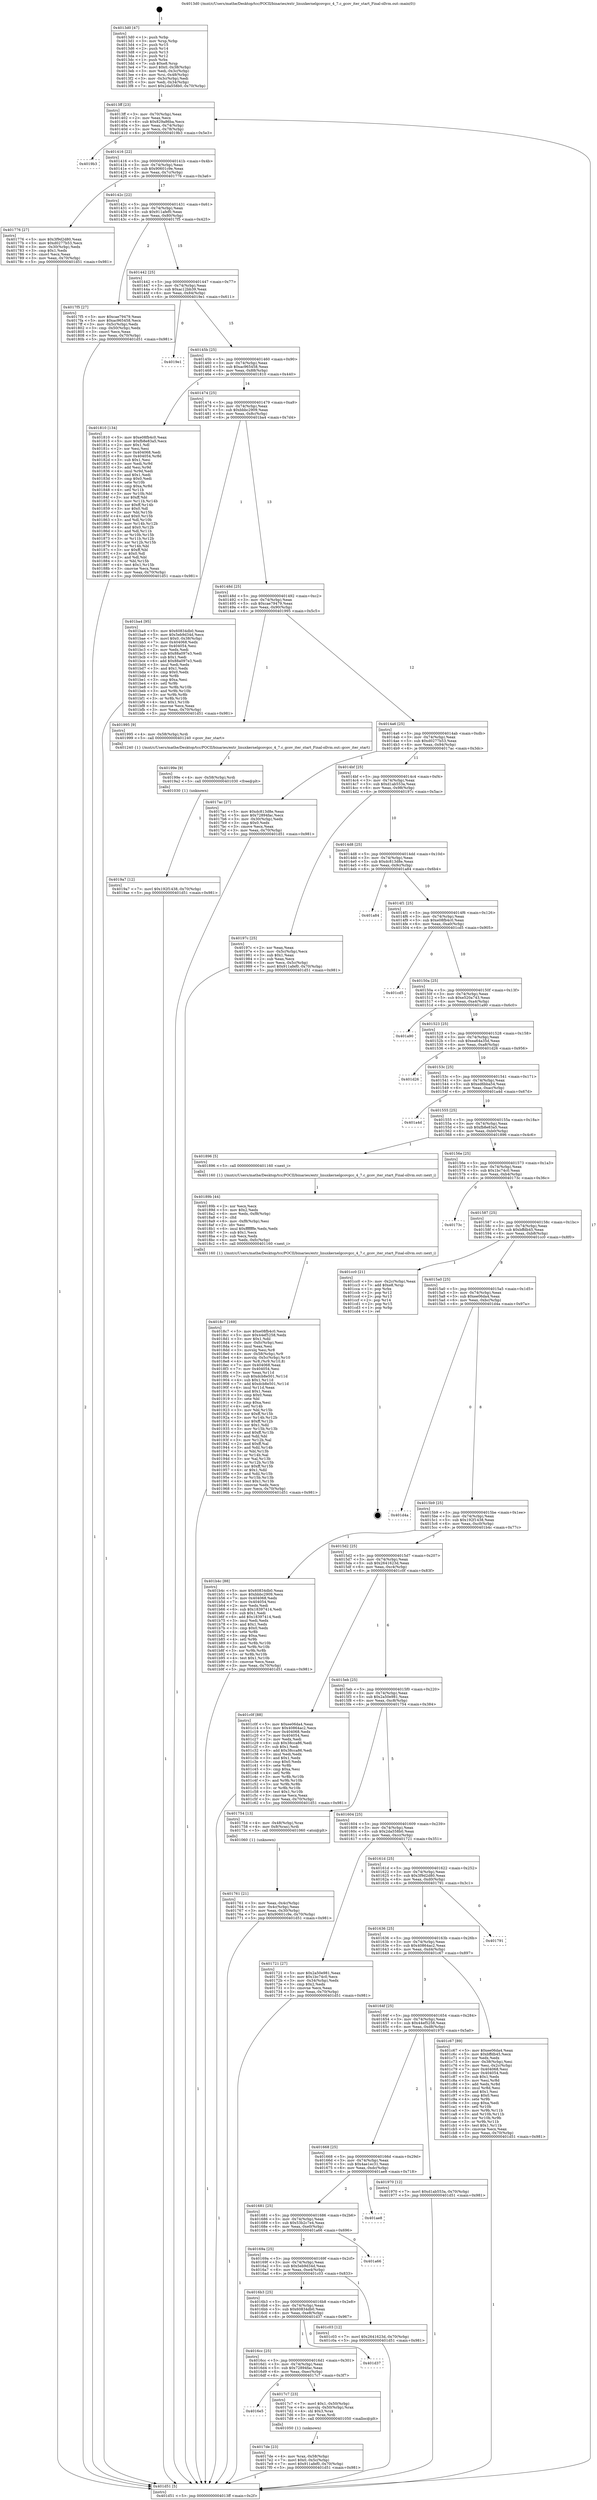 digraph "0x4013d0" {
  label = "0x4013d0 (/mnt/c/Users/mathe/Desktop/tcc/POCII/binaries/extr_linuxkernelgcovgcc_4_7.c_gcov_iter_start_Final-ollvm.out::main(0))"
  labelloc = "t"
  node[shape=record]

  Entry [label="",width=0.3,height=0.3,shape=circle,fillcolor=black,style=filled]
  "0x4013ff" [label="{
     0x4013ff [23]\l
     | [instrs]\l
     &nbsp;&nbsp;0x4013ff \<+3\>: mov -0x70(%rbp),%eax\l
     &nbsp;&nbsp;0x401402 \<+2\>: mov %eax,%ecx\l
     &nbsp;&nbsp;0x401404 \<+6\>: sub $0x829a86ba,%ecx\l
     &nbsp;&nbsp;0x40140a \<+3\>: mov %eax,-0x74(%rbp)\l
     &nbsp;&nbsp;0x40140d \<+3\>: mov %ecx,-0x78(%rbp)\l
     &nbsp;&nbsp;0x401410 \<+6\>: je 00000000004019b3 \<main+0x5e3\>\l
  }"]
  "0x4019b3" [label="{
     0x4019b3\l
  }", style=dashed]
  "0x401416" [label="{
     0x401416 [22]\l
     | [instrs]\l
     &nbsp;&nbsp;0x401416 \<+5\>: jmp 000000000040141b \<main+0x4b\>\l
     &nbsp;&nbsp;0x40141b \<+3\>: mov -0x74(%rbp),%eax\l
     &nbsp;&nbsp;0x40141e \<+5\>: sub $0x90601c9e,%eax\l
     &nbsp;&nbsp;0x401423 \<+3\>: mov %eax,-0x7c(%rbp)\l
     &nbsp;&nbsp;0x401426 \<+6\>: je 0000000000401776 \<main+0x3a6\>\l
  }"]
  Exit [label="",width=0.3,height=0.3,shape=circle,fillcolor=black,style=filled,peripheries=2]
  "0x401776" [label="{
     0x401776 [27]\l
     | [instrs]\l
     &nbsp;&nbsp;0x401776 \<+5\>: mov $0x3f9d2d80,%eax\l
     &nbsp;&nbsp;0x40177b \<+5\>: mov $0xd0277b53,%ecx\l
     &nbsp;&nbsp;0x401780 \<+3\>: mov -0x30(%rbp),%edx\l
     &nbsp;&nbsp;0x401783 \<+3\>: cmp $0x1,%edx\l
     &nbsp;&nbsp;0x401786 \<+3\>: cmovl %ecx,%eax\l
     &nbsp;&nbsp;0x401789 \<+3\>: mov %eax,-0x70(%rbp)\l
     &nbsp;&nbsp;0x40178c \<+5\>: jmp 0000000000401d51 \<main+0x981\>\l
  }"]
  "0x40142c" [label="{
     0x40142c [22]\l
     | [instrs]\l
     &nbsp;&nbsp;0x40142c \<+5\>: jmp 0000000000401431 \<main+0x61\>\l
     &nbsp;&nbsp;0x401431 \<+3\>: mov -0x74(%rbp),%eax\l
     &nbsp;&nbsp;0x401434 \<+5\>: sub $0x911afef0,%eax\l
     &nbsp;&nbsp;0x401439 \<+3\>: mov %eax,-0x80(%rbp)\l
     &nbsp;&nbsp;0x40143c \<+6\>: je 00000000004017f5 \<main+0x425\>\l
  }"]
  "0x4019a7" [label="{
     0x4019a7 [12]\l
     | [instrs]\l
     &nbsp;&nbsp;0x4019a7 \<+7\>: movl $0x192f1438,-0x70(%rbp)\l
     &nbsp;&nbsp;0x4019ae \<+5\>: jmp 0000000000401d51 \<main+0x981\>\l
  }"]
  "0x4017f5" [label="{
     0x4017f5 [27]\l
     | [instrs]\l
     &nbsp;&nbsp;0x4017f5 \<+5\>: mov $0xcae79479,%eax\l
     &nbsp;&nbsp;0x4017fa \<+5\>: mov $0xac965458,%ecx\l
     &nbsp;&nbsp;0x4017ff \<+3\>: mov -0x5c(%rbp),%edx\l
     &nbsp;&nbsp;0x401802 \<+3\>: cmp -0x50(%rbp),%edx\l
     &nbsp;&nbsp;0x401805 \<+3\>: cmovl %ecx,%eax\l
     &nbsp;&nbsp;0x401808 \<+3\>: mov %eax,-0x70(%rbp)\l
     &nbsp;&nbsp;0x40180b \<+5\>: jmp 0000000000401d51 \<main+0x981\>\l
  }"]
  "0x401442" [label="{
     0x401442 [25]\l
     | [instrs]\l
     &nbsp;&nbsp;0x401442 \<+5\>: jmp 0000000000401447 \<main+0x77\>\l
     &nbsp;&nbsp;0x401447 \<+3\>: mov -0x74(%rbp),%eax\l
     &nbsp;&nbsp;0x40144a \<+5\>: sub $0xac12bb39,%eax\l
     &nbsp;&nbsp;0x40144f \<+6\>: mov %eax,-0x84(%rbp)\l
     &nbsp;&nbsp;0x401455 \<+6\>: je 00000000004019e1 \<main+0x611\>\l
  }"]
  "0x40199e" [label="{
     0x40199e [9]\l
     | [instrs]\l
     &nbsp;&nbsp;0x40199e \<+4\>: mov -0x58(%rbp),%rdi\l
     &nbsp;&nbsp;0x4019a2 \<+5\>: call 0000000000401030 \<free@plt\>\l
     | [calls]\l
     &nbsp;&nbsp;0x401030 \{1\} (unknown)\l
  }"]
  "0x4019e1" [label="{
     0x4019e1\l
  }", style=dashed]
  "0x40145b" [label="{
     0x40145b [25]\l
     | [instrs]\l
     &nbsp;&nbsp;0x40145b \<+5\>: jmp 0000000000401460 \<main+0x90\>\l
     &nbsp;&nbsp;0x401460 \<+3\>: mov -0x74(%rbp),%eax\l
     &nbsp;&nbsp;0x401463 \<+5\>: sub $0xac965458,%eax\l
     &nbsp;&nbsp;0x401468 \<+6\>: mov %eax,-0x88(%rbp)\l
     &nbsp;&nbsp;0x40146e \<+6\>: je 0000000000401810 \<main+0x440\>\l
  }"]
  "0x4018c7" [label="{
     0x4018c7 [169]\l
     | [instrs]\l
     &nbsp;&nbsp;0x4018c7 \<+5\>: mov $0xe08fb4c0,%ecx\l
     &nbsp;&nbsp;0x4018cc \<+5\>: mov $0x44ef5258,%edx\l
     &nbsp;&nbsp;0x4018d1 \<+3\>: mov $0x1,%dil\l
     &nbsp;&nbsp;0x4018d4 \<+6\>: mov -0xfc(%rbp),%esi\l
     &nbsp;&nbsp;0x4018da \<+3\>: imul %eax,%esi\l
     &nbsp;&nbsp;0x4018dd \<+3\>: movslq %esi,%r8\l
     &nbsp;&nbsp;0x4018e0 \<+4\>: mov -0x58(%rbp),%r9\l
     &nbsp;&nbsp;0x4018e4 \<+4\>: movslq -0x5c(%rbp),%r10\l
     &nbsp;&nbsp;0x4018e8 \<+4\>: mov %r8,(%r9,%r10,8)\l
     &nbsp;&nbsp;0x4018ec \<+7\>: mov 0x404068,%eax\l
     &nbsp;&nbsp;0x4018f3 \<+7\>: mov 0x404054,%esi\l
     &nbsp;&nbsp;0x4018fa \<+3\>: mov %eax,%r11d\l
     &nbsp;&nbsp;0x4018fd \<+7\>: sub $0xdcb8e501,%r11d\l
     &nbsp;&nbsp;0x401904 \<+4\>: sub $0x1,%r11d\l
     &nbsp;&nbsp;0x401908 \<+7\>: add $0xdcb8e501,%r11d\l
     &nbsp;&nbsp;0x40190f \<+4\>: imul %r11d,%eax\l
     &nbsp;&nbsp;0x401913 \<+3\>: and $0x1,%eax\l
     &nbsp;&nbsp;0x401916 \<+3\>: cmp $0x0,%eax\l
     &nbsp;&nbsp;0x401919 \<+3\>: sete %bl\l
     &nbsp;&nbsp;0x40191c \<+3\>: cmp $0xa,%esi\l
     &nbsp;&nbsp;0x40191f \<+4\>: setl %r14b\l
     &nbsp;&nbsp;0x401923 \<+3\>: mov %bl,%r15b\l
     &nbsp;&nbsp;0x401926 \<+4\>: xor $0xff,%r15b\l
     &nbsp;&nbsp;0x40192a \<+3\>: mov %r14b,%r12b\l
     &nbsp;&nbsp;0x40192d \<+4\>: xor $0xff,%r12b\l
     &nbsp;&nbsp;0x401931 \<+4\>: xor $0x1,%dil\l
     &nbsp;&nbsp;0x401935 \<+3\>: mov %r15b,%r13b\l
     &nbsp;&nbsp;0x401938 \<+4\>: and $0xff,%r13b\l
     &nbsp;&nbsp;0x40193c \<+3\>: and %dil,%bl\l
     &nbsp;&nbsp;0x40193f \<+3\>: mov %r12b,%al\l
     &nbsp;&nbsp;0x401942 \<+2\>: and $0xff,%al\l
     &nbsp;&nbsp;0x401944 \<+3\>: and %dil,%r14b\l
     &nbsp;&nbsp;0x401947 \<+3\>: or %bl,%r13b\l
     &nbsp;&nbsp;0x40194a \<+3\>: or %r14b,%al\l
     &nbsp;&nbsp;0x40194d \<+3\>: xor %al,%r13b\l
     &nbsp;&nbsp;0x401950 \<+3\>: or %r12b,%r15b\l
     &nbsp;&nbsp;0x401953 \<+4\>: xor $0xff,%r15b\l
     &nbsp;&nbsp;0x401957 \<+4\>: or $0x1,%dil\l
     &nbsp;&nbsp;0x40195b \<+3\>: and %dil,%r15b\l
     &nbsp;&nbsp;0x40195e \<+3\>: or %r15b,%r13b\l
     &nbsp;&nbsp;0x401961 \<+4\>: test $0x1,%r13b\l
     &nbsp;&nbsp;0x401965 \<+3\>: cmovne %edx,%ecx\l
     &nbsp;&nbsp;0x401968 \<+3\>: mov %ecx,-0x70(%rbp)\l
     &nbsp;&nbsp;0x40196b \<+5\>: jmp 0000000000401d51 \<main+0x981\>\l
  }"]
  "0x401810" [label="{
     0x401810 [134]\l
     | [instrs]\l
     &nbsp;&nbsp;0x401810 \<+5\>: mov $0xe08fb4c0,%eax\l
     &nbsp;&nbsp;0x401815 \<+5\>: mov $0xfb8e83a5,%ecx\l
     &nbsp;&nbsp;0x40181a \<+2\>: mov $0x1,%dl\l
     &nbsp;&nbsp;0x40181c \<+2\>: xor %esi,%esi\l
     &nbsp;&nbsp;0x40181e \<+7\>: mov 0x404068,%edi\l
     &nbsp;&nbsp;0x401825 \<+8\>: mov 0x404054,%r8d\l
     &nbsp;&nbsp;0x40182d \<+3\>: sub $0x1,%esi\l
     &nbsp;&nbsp;0x401830 \<+3\>: mov %edi,%r9d\l
     &nbsp;&nbsp;0x401833 \<+3\>: add %esi,%r9d\l
     &nbsp;&nbsp;0x401836 \<+4\>: imul %r9d,%edi\l
     &nbsp;&nbsp;0x40183a \<+3\>: and $0x1,%edi\l
     &nbsp;&nbsp;0x40183d \<+3\>: cmp $0x0,%edi\l
     &nbsp;&nbsp;0x401840 \<+4\>: sete %r10b\l
     &nbsp;&nbsp;0x401844 \<+4\>: cmp $0xa,%r8d\l
     &nbsp;&nbsp;0x401848 \<+4\>: setl %r11b\l
     &nbsp;&nbsp;0x40184c \<+3\>: mov %r10b,%bl\l
     &nbsp;&nbsp;0x40184f \<+3\>: xor $0xff,%bl\l
     &nbsp;&nbsp;0x401852 \<+3\>: mov %r11b,%r14b\l
     &nbsp;&nbsp;0x401855 \<+4\>: xor $0xff,%r14b\l
     &nbsp;&nbsp;0x401859 \<+3\>: xor $0x0,%dl\l
     &nbsp;&nbsp;0x40185c \<+3\>: mov %bl,%r15b\l
     &nbsp;&nbsp;0x40185f \<+4\>: and $0x0,%r15b\l
     &nbsp;&nbsp;0x401863 \<+3\>: and %dl,%r10b\l
     &nbsp;&nbsp;0x401866 \<+3\>: mov %r14b,%r12b\l
     &nbsp;&nbsp;0x401869 \<+4\>: and $0x0,%r12b\l
     &nbsp;&nbsp;0x40186d \<+3\>: and %dl,%r11b\l
     &nbsp;&nbsp;0x401870 \<+3\>: or %r10b,%r15b\l
     &nbsp;&nbsp;0x401873 \<+3\>: or %r11b,%r12b\l
     &nbsp;&nbsp;0x401876 \<+3\>: xor %r12b,%r15b\l
     &nbsp;&nbsp;0x401879 \<+3\>: or %r14b,%bl\l
     &nbsp;&nbsp;0x40187c \<+3\>: xor $0xff,%bl\l
     &nbsp;&nbsp;0x40187f \<+3\>: or $0x0,%dl\l
     &nbsp;&nbsp;0x401882 \<+2\>: and %dl,%bl\l
     &nbsp;&nbsp;0x401884 \<+3\>: or %bl,%r15b\l
     &nbsp;&nbsp;0x401887 \<+4\>: test $0x1,%r15b\l
     &nbsp;&nbsp;0x40188b \<+3\>: cmovne %ecx,%eax\l
     &nbsp;&nbsp;0x40188e \<+3\>: mov %eax,-0x70(%rbp)\l
     &nbsp;&nbsp;0x401891 \<+5\>: jmp 0000000000401d51 \<main+0x981\>\l
  }"]
  "0x401474" [label="{
     0x401474 [25]\l
     | [instrs]\l
     &nbsp;&nbsp;0x401474 \<+5\>: jmp 0000000000401479 \<main+0xa9\>\l
     &nbsp;&nbsp;0x401479 \<+3\>: mov -0x74(%rbp),%eax\l
     &nbsp;&nbsp;0x40147c \<+5\>: sub $0xbbbc2909,%eax\l
     &nbsp;&nbsp;0x401481 \<+6\>: mov %eax,-0x8c(%rbp)\l
     &nbsp;&nbsp;0x401487 \<+6\>: je 0000000000401ba4 \<main+0x7d4\>\l
  }"]
  "0x40189b" [label="{
     0x40189b [44]\l
     | [instrs]\l
     &nbsp;&nbsp;0x40189b \<+2\>: xor %ecx,%ecx\l
     &nbsp;&nbsp;0x40189d \<+5\>: mov $0x2,%edx\l
     &nbsp;&nbsp;0x4018a2 \<+6\>: mov %edx,-0xf8(%rbp)\l
     &nbsp;&nbsp;0x4018a8 \<+1\>: cltd\l
     &nbsp;&nbsp;0x4018a9 \<+6\>: mov -0xf8(%rbp),%esi\l
     &nbsp;&nbsp;0x4018af \<+2\>: idiv %esi\l
     &nbsp;&nbsp;0x4018b1 \<+6\>: imul $0xfffffffe,%edx,%edx\l
     &nbsp;&nbsp;0x4018b7 \<+3\>: sub $0x1,%ecx\l
     &nbsp;&nbsp;0x4018ba \<+2\>: sub %ecx,%edx\l
     &nbsp;&nbsp;0x4018bc \<+6\>: mov %edx,-0xfc(%rbp)\l
     &nbsp;&nbsp;0x4018c2 \<+5\>: call 0000000000401160 \<next_i\>\l
     | [calls]\l
     &nbsp;&nbsp;0x401160 \{1\} (/mnt/c/Users/mathe/Desktop/tcc/POCII/binaries/extr_linuxkernelgcovgcc_4_7.c_gcov_iter_start_Final-ollvm.out::next_i)\l
  }"]
  "0x401ba4" [label="{
     0x401ba4 [95]\l
     | [instrs]\l
     &nbsp;&nbsp;0x401ba4 \<+5\>: mov $0x60834db0,%eax\l
     &nbsp;&nbsp;0x401ba9 \<+5\>: mov $0x5eb9d34d,%ecx\l
     &nbsp;&nbsp;0x401bae \<+7\>: movl $0x0,-0x38(%rbp)\l
     &nbsp;&nbsp;0x401bb5 \<+7\>: mov 0x404068,%edx\l
     &nbsp;&nbsp;0x401bbc \<+7\>: mov 0x404054,%esi\l
     &nbsp;&nbsp;0x401bc3 \<+2\>: mov %edx,%edi\l
     &nbsp;&nbsp;0x401bc5 \<+6\>: sub $0x88a097e3,%edi\l
     &nbsp;&nbsp;0x401bcb \<+3\>: sub $0x1,%edi\l
     &nbsp;&nbsp;0x401bce \<+6\>: add $0x88a097e3,%edi\l
     &nbsp;&nbsp;0x401bd4 \<+3\>: imul %edi,%edx\l
     &nbsp;&nbsp;0x401bd7 \<+3\>: and $0x1,%edx\l
     &nbsp;&nbsp;0x401bda \<+3\>: cmp $0x0,%edx\l
     &nbsp;&nbsp;0x401bdd \<+4\>: sete %r8b\l
     &nbsp;&nbsp;0x401be1 \<+3\>: cmp $0xa,%esi\l
     &nbsp;&nbsp;0x401be4 \<+4\>: setl %r9b\l
     &nbsp;&nbsp;0x401be8 \<+3\>: mov %r8b,%r10b\l
     &nbsp;&nbsp;0x401beb \<+3\>: and %r9b,%r10b\l
     &nbsp;&nbsp;0x401bee \<+3\>: xor %r9b,%r8b\l
     &nbsp;&nbsp;0x401bf1 \<+3\>: or %r8b,%r10b\l
     &nbsp;&nbsp;0x401bf4 \<+4\>: test $0x1,%r10b\l
     &nbsp;&nbsp;0x401bf8 \<+3\>: cmovne %ecx,%eax\l
     &nbsp;&nbsp;0x401bfb \<+3\>: mov %eax,-0x70(%rbp)\l
     &nbsp;&nbsp;0x401bfe \<+5\>: jmp 0000000000401d51 \<main+0x981\>\l
  }"]
  "0x40148d" [label="{
     0x40148d [25]\l
     | [instrs]\l
     &nbsp;&nbsp;0x40148d \<+5\>: jmp 0000000000401492 \<main+0xc2\>\l
     &nbsp;&nbsp;0x401492 \<+3\>: mov -0x74(%rbp),%eax\l
     &nbsp;&nbsp;0x401495 \<+5\>: sub $0xcae79479,%eax\l
     &nbsp;&nbsp;0x40149a \<+6\>: mov %eax,-0x90(%rbp)\l
     &nbsp;&nbsp;0x4014a0 \<+6\>: je 0000000000401995 \<main+0x5c5\>\l
  }"]
  "0x4017de" [label="{
     0x4017de [23]\l
     | [instrs]\l
     &nbsp;&nbsp;0x4017de \<+4\>: mov %rax,-0x58(%rbp)\l
     &nbsp;&nbsp;0x4017e2 \<+7\>: movl $0x0,-0x5c(%rbp)\l
     &nbsp;&nbsp;0x4017e9 \<+7\>: movl $0x911afef0,-0x70(%rbp)\l
     &nbsp;&nbsp;0x4017f0 \<+5\>: jmp 0000000000401d51 \<main+0x981\>\l
  }"]
  "0x401995" [label="{
     0x401995 [9]\l
     | [instrs]\l
     &nbsp;&nbsp;0x401995 \<+4\>: mov -0x58(%rbp),%rdi\l
     &nbsp;&nbsp;0x401999 \<+5\>: call 0000000000401240 \<gcov_iter_start\>\l
     | [calls]\l
     &nbsp;&nbsp;0x401240 \{1\} (/mnt/c/Users/mathe/Desktop/tcc/POCII/binaries/extr_linuxkernelgcovgcc_4_7.c_gcov_iter_start_Final-ollvm.out::gcov_iter_start)\l
  }"]
  "0x4014a6" [label="{
     0x4014a6 [25]\l
     | [instrs]\l
     &nbsp;&nbsp;0x4014a6 \<+5\>: jmp 00000000004014ab \<main+0xdb\>\l
     &nbsp;&nbsp;0x4014ab \<+3\>: mov -0x74(%rbp),%eax\l
     &nbsp;&nbsp;0x4014ae \<+5\>: sub $0xd0277b53,%eax\l
     &nbsp;&nbsp;0x4014b3 \<+6\>: mov %eax,-0x94(%rbp)\l
     &nbsp;&nbsp;0x4014b9 \<+6\>: je 00000000004017ac \<main+0x3dc\>\l
  }"]
  "0x4016e5" [label="{
     0x4016e5\l
  }", style=dashed]
  "0x4017ac" [label="{
     0x4017ac [27]\l
     | [instrs]\l
     &nbsp;&nbsp;0x4017ac \<+5\>: mov $0xdc813d8e,%eax\l
     &nbsp;&nbsp;0x4017b1 \<+5\>: mov $0x72894fac,%ecx\l
     &nbsp;&nbsp;0x4017b6 \<+3\>: mov -0x30(%rbp),%edx\l
     &nbsp;&nbsp;0x4017b9 \<+3\>: cmp $0x0,%edx\l
     &nbsp;&nbsp;0x4017bc \<+3\>: cmove %ecx,%eax\l
     &nbsp;&nbsp;0x4017bf \<+3\>: mov %eax,-0x70(%rbp)\l
     &nbsp;&nbsp;0x4017c2 \<+5\>: jmp 0000000000401d51 \<main+0x981\>\l
  }"]
  "0x4014bf" [label="{
     0x4014bf [25]\l
     | [instrs]\l
     &nbsp;&nbsp;0x4014bf \<+5\>: jmp 00000000004014c4 \<main+0xf4\>\l
     &nbsp;&nbsp;0x4014c4 \<+3\>: mov -0x74(%rbp),%eax\l
     &nbsp;&nbsp;0x4014c7 \<+5\>: sub $0xd1ab553a,%eax\l
     &nbsp;&nbsp;0x4014cc \<+6\>: mov %eax,-0x98(%rbp)\l
     &nbsp;&nbsp;0x4014d2 \<+6\>: je 000000000040197c \<main+0x5ac\>\l
  }"]
  "0x4017c7" [label="{
     0x4017c7 [23]\l
     | [instrs]\l
     &nbsp;&nbsp;0x4017c7 \<+7\>: movl $0x1,-0x50(%rbp)\l
     &nbsp;&nbsp;0x4017ce \<+4\>: movslq -0x50(%rbp),%rax\l
     &nbsp;&nbsp;0x4017d2 \<+4\>: shl $0x3,%rax\l
     &nbsp;&nbsp;0x4017d6 \<+3\>: mov %rax,%rdi\l
     &nbsp;&nbsp;0x4017d9 \<+5\>: call 0000000000401050 \<malloc@plt\>\l
     | [calls]\l
     &nbsp;&nbsp;0x401050 \{1\} (unknown)\l
  }"]
  "0x40197c" [label="{
     0x40197c [25]\l
     | [instrs]\l
     &nbsp;&nbsp;0x40197c \<+2\>: xor %eax,%eax\l
     &nbsp;&nbsp;0x40197e \<+3\>: mov -0x5c(%rbp),%ecx\l
     &nbsp;&nbsp;0x401981 \<+3\>: sub $0x1,%eax\l
     &nbsp;&nbsp;0x401984 \<+2\>: sub %eax,%ecx\l
     &nbsp;&nbsp;0x401986 \<+3\>: mov %ecx,-0x5c(%rbp)\l
     &nbsp;&nbsp;0x401989 \<+7\>: movl $0x911afef0,-0x70(%rbp)\l
     &nbsp;&nbsp;0x401990 \<+5\>: jmp 0000000000401d51 \<main+0x981\>\l
  }"]
  "0x4014d8" [label="{
     0x4014d8 [25]\l
     | [instrs]\l
     &nbsp;&nbsp;0x4014d8 \<+5\>: jmp 00000000004014dd \<main+0x10d\>\l
     &nbsp;&nbsp;0x4014dd \<+3\>: mov -0x74(%rbp),%eax\l
     &nbsp;&nbsp;0x4014e0 \<+5\>: sub $0xdc813d8e,%eax\l
     &nbsp;&nbsp;0x4014e5 \<+6\>: mov %eax,-0x9c(%rbp)\l
     &nbsp;&nbsp;0x4014eb \<+6\>: je 0000000000401a84 \<main+0x6b4\>\l
  }"]
  "0x4016cc" [label="{
     0x4016cc [25]\l
     | [instrs]\l
     &nbsp;&nbsp;0x4016cc \<+5\>: jmp 00000000004016d1 \<main+0x301\>\l
     &nbsp;&nbsp;0x4016d1 \<+3\>: mov -0x74(%rbp),%eax\l
     &nbsp;&nbsp;0x4016d4 \<+5\>: sub $0x72894fac,%eax\l
     &nbsp;&nbsp;0x4016d9 \<+6\>: mov %eax,-0xec(%rbp)\l
     &nbsp;&nbsp;0x4016df \<+6\>: je 00000000004017c7 \<main+0x3f7\>\l
  }"]
  "0x401a84" [label="{
     0x401a84\l
  }", style=dashed]
  "0x4014f1" [label="{
     0x4014f1 [25]\l
     | [instrs]\l
     &nbsp;&nbsp;0x4014f1 \<+5\>: jmp 00000000004014f6 \<main+0x126\>\l
     &nbsp;&nbsp;0x4014f6 \<+3\>: mov -0x74(%rbp),%eax\l
     &nbsp;&nbsp;0x4014f9 \<+5\>: sub $0xe08fb4c0,%eax\l
     &nbsp;&nbsp;0x4014fe \<+6\>: mov %eax,-0xa0(%rbp)\l
     &nbsp;&nbsp;0x401504 \<+6\>: je 0000000000401cd5 \<main+0x905\>\l
  }"]
  "0x401d37" [label="{
     0x401d37\l
  }", style=dashed]
  "0x401cd5" [label="{
     0x401cd5\l
  }", style=dashed]
  "0x40150a" [label="{
     0x40150a [25]\l
     | [instrs]\l
     &nbsp;&nbsp;0x40150a \<+5\>: jmp 000000000040150f \<main+0x13f\>\l
     &nbsp;&nbsp;0x40150f \<+3\>: mov -0x74(%rbp),%eax\l
     &nbsp;&nbsp;0x401512 \<+5\>: sub $0xe520a743,%eax\l
     &nbsp;&nbsp;0x401517 \<+6\>: mov %eax,-0xa4(%rbp)\l
     &nbsp;&nbsp;0x40151d \<+6\>: je 0000000000401a90 \<main+0x6c0\>\l
  }"]
  "0x4016b3" [label="{
     0x4016b3 [25]\l
     | [instrs]\l
     &nbsp;&nbsp;0x4016b3 \<+5\>: jmp 00000000004016b8 \<main+0x2e8\>\l
     &nbsp;&nbsp;0x4016b8 \<+3\>: mov -0x74(%rbp),%eax\l
     &nbsp;&nbsp;0x4016bb \<+5\>: sub $0x60834db0,%eax\l
     &nbsp;&nbsp;0x4016c0 \<+6\>: mov %eax,-0xe8(%rbp)\l
     &nbsp;&nbsp;0x4016c6 \<+6\>: je 0000000000401d37 \<main+0x967\>\l
  }"]
  "0x401a90" [label="{
     0x401a90\l
  }", style=dashed]
  "0x401523" [label="{
     0x401523 [25]\l
     | [instrs]\l
     &nbsp;&nbsp;0x401523 \<+5\>: jmp 0000000000401528 \<main+0x158\>\l
     &nbsp;&nbsp;0x401528 \<+3\>: mov -0x74(%rbp),%eax\l
     &nbsp;&nbsp;0x40152b \<+5\>: sub $0xea64a35d,%eax\l
     &nbsp;&nbsp;0x401530 \<+6\>: mov %eax,-0xa8(%rbp)\l
     &nbsp;&nbsp;0x401536 \<+6\>: je 0000000000401d26 \<main+0x956\>\l
  }"]
  "0x401c03" [label="{
     0x401c03 [12]\l
     | [instrs]\l
     &nbsp;&nbsp;0x401c03 \<+7\>: movl $0x2641623d,-0x70(%rbp)\l
     &nbsp;&nbsp;0x401c0a \<+5\>: jmp 0000000000401d51 \<main+0x981\>\l
  }"]
  "0x401d26" [label="{
     0x401d26\l
  }", style=dashed]
  "0x40153c" [label="{
     0x40153c [25]\l
     | [instrs]\l
     &nbsp;&nbsp;0x40153c \<+5\>: jmp 0000000000401541 \<main+0x171\>\l
     &nbsp;&nbsp;0x401541 \<+3\>: mov -0x74(%rbp),%eax\l
     &nbsp;&nbsp;0x401544 \<+5\>: sub $0xed6bba54,%eax\l
     &nbsp;&nbsp;0x401549 \<+6\>: mov %eax,-0xac(%rbp)\l
     &nbsp;&nbsp;0x40154f \<+6\>: je 0000000000401a4d \<main+0x67d\>\l
  }"]
  "0x40169a" [label="{
     0x40169a [25]\l
     | [instrs]\l
     &nbsp;&nbsp;0x40169a \<+5\>: jmp 000000000040169f \<main+0x2cf\>\l
     &nbsp;&nbsp;0x40169f \<+3\>: mov -0x74(%rbp),%eax\l
     &nbsp;&nbsp;0x4016a2 \<+5\>: sub $0x5eb9d34d,%eax\l
     &nbsp;&nbsp;0x4016a7 \<+6\>: mov %eax,-0xe4(%rbp)\l
     &nbsp;&nbsp;0x4016ad \<+6\>: je 0000000000401c03 \<main+0x833\>\l
  }"]
  "0x401a4d" [label="{
     0x401a4d\l
  }", style=dashed]
  "0x401555" [label="{
     0x401555 [25]\l
     | [instrs]\l
     &nbsp;&nbsp;0x401555 \<+5\>: jmp 000000000040155a \<main+0x18a\>\l
     &nbsp;&nbsp;0x40155a \<+3\>: mov -0x74(%rbp),%eax\l
     &nbsp;&nbsp;0x40155d \<+5\>: sub $0xfb8e83a5,%eax\l
     &nbsp;&nbsp;0x401562 \<+6\>: mov %eax,-0xb0(%rbp)\l
     &nbsp;&nbsp;0x401568 \<+6\>: je 0000000000401896 \<main+0x4c6\>\l
  }"]
  "0x401a66" [label="{
     0x401a66\l
  }", style=dashed]
  "0x401896" [label="{
     0x401896 [5]\l
     | [instrs]\l
     &nbsp;&nbsp;0x401896 \<+5\>: call 0000000000401160 \<next_i\>\l
     | [calls]\l
     &nbsp;&nbsp;0x401160 \{1\} (/mnt/c/Users/mathe/Desktop/tcc/POCII/binaries/extr_linuxkernelgcovgcc_4_7.c_gcov_iter_start_Final-ollvm.out::next_i)\l
  }"]
  "0x40156e" [label="{
     0x40156e [25]\l
     | [instrs]\l
     &nbsp;&nbsp;0x40156e \<+5\>: jmp 0000000000401573 \<main+0x1a3\>\l
     &nbsp;&nbsp;0x401573 \<+3\>: mov -0x74(%rbp),%eax\l
     &nbsp;&nbsp;0x401576 \<+5\>: sub $0x1bc74c0,%eax\l
     &nbsp;&nbsp;0x40157b \<+6\>: mov %eax,-0xb4(%rbp)\l
     &nbsp;&nbsp;0x401581 \<+6\>: je 000000000040173c \<main+0x36c\>\l
  }"]
  "0x401681" [label="{
     0x401681 [25]\l
     | [instrs]\l
     &nbsp;&nbsp;0x401681 \<+5\>: jmp 0000000000401686 \<main+0x2b6\>\l
     &nbsp;&nbsp;0x401686 \<+3\>: mov -0x74(%rbp),%eax\l
     &nbsp;&nbsp;0x401689 \<+5\>: sub $0x53b2c7e4,%eax\l
     &nbsp;&nbsp;0x40168e \<+6\>: mov %eax,-0xe0(%rbp)\l
     &nbsp;&nbsp;0x401694 \<+6\>: je 0000000000401a66 \<main+0x696\>\l
  }"]
  "0x40173c" [label="{
     0x40173c\l
  }", style=dashed]
  "0x401587" [label="{
     0x401587 [25]\l
     | [instrs]\l
     &nbsp;&nbsp;0x401587 \<+5\>: jmp 000000000040158c \<main+0x1bc\>\l
     &nbsp;&nbsp;0x40158c \<+3\>: mov -0x74(%rbp),%eax\l
     &nbsp;&nbsp;0x40158f \<+5\>: sub $0xbffdb45,%eax\l
     &nbsp;&nbsp;0x401594 \<+6\>: mov %eax,-0xb8(%rbp)\l
     &nbsp;&nbsp;0x40159a \<+6\>: je 0000000000401cc0 \<main+0x8f0\>\l
  }"]
  "0x401ae8" [label="{
     0x401ae8\l
  }", style=dashed]
  "0x401cc0" [label="{
     0x401cc0 [21]\l
     | [instrs]\l
     &nbsp;&nbsp;0x401cc0 \<+3\>: mov -0x2c(%rbp),%eax\l
     &nbsp;&nbsp;0x401cc3 \<+7\>: add $0xe8,%rsp\l
     &nbsp;&nbsp;0x401cca \<+1\>: pop %rbx\l
     &nbsp;&nbsp;0x401ccb \<+2\>: pop %r12\l
     &nbsp;&nbsp;0x401ccd \<+2\>: pop %r13\l
     &nbsp;&nbsp;0x401ccf \<+2\>: pop %r14\l
     &nbsp;&nbsp;0x401cd1 \<+2\>: pop %r15\l
     &nbsp;&nbsp;0x401cd3 \<+1\>: pop %rbp\l
     &nbsp;&nbsp;0x401cd4 \<+1\>: ret\l
  }"]
  "0x4015a0" [label="{
     0x4015a0 [25]\l
     | [instrs]\l
     &nbsp;&nbsp;0x4015a0 \<+5\>: jmp 00000000004015a5 \<main+0x1d5\>\l
     &nbsp;&nbsp;0x4015a5 \<+3\>: mov -0x74(%rbp),%eax\l
     &nbsp;&nbsp;0x4015a8 \<+5\>: sub $0xee06da4,%eax\l
     &nbsp;&nbsp;0x4015ad \<+6\>: mov %eax,-0xbc(%rbp)\l
     &nbsp;&nbsp;0x4015b3 \<+6\>: je 0000000000401d4a \<main+0x97a\>\l
  }"]
  "0x401668" [label="{
     0x401668 [25]\l
     | [instrs]\l
     &nbsp;&nbsp;0x401668 \<+5\>: jmp 000000000040166d \<main+0x29d\>\l
     &nbsp;&nbsp;0x40166d \<+3\>: mov -0x74(%rbp),%eax\l
     &nbsp;&nbsp;0x401670 \<+5\>: sub $0x4ae1ec31,%eax\l
     &nbsp;&nbsp;0x401675 \<+6\>: mov %eax,-0xdc(%rbp)\l
     &nbsp;&nbsp;0x40167b \<+6\>: je 0000000000401ae8 \<main+0x718\>\l
  }"]
  "0x401d4a" [label="{
     0x401d4a\l
  }", style=dashed]
  "0x4015b9" [label="{
     0x4015b9 [25]\l
     | [instrs]\l
     &nbsp;&nbsp;0x4015b9 \<+5\>: jmp 00000000004015be \<main+0x1ee\>\l
     &nbsp;&nbsp;0x4015be \<+3\>: mov -0x74(%rbp),%eax\l
     &nbsp;&nbsp;0x4015c1 \<+5\>: sub $0x192f1438,%eax\l
     &nbsp;&nbsp;0x4015c6 \<+6\>: mov %eax,-0xc0(%rbp)\l
     &nbsp;&nbsp;0x4015cc \<+6\>: je 0000000000401b4c \<main+0x77c\>\l
  }"]
  "0x401970" [label="{
     0x401970 [12]\l
     | [instrs]\l
     &nbsp;&nbsp;0x401970 \<+7\>: movl $0xd1ab553a,-0x70(%rbp)\l
     &nbsp;&nbsp;0x401977 \<+5\>: jmp 0000000000401d51 \<main+0x981\>\l
  }"]
  "0x401b4c" [label="{
     0x401b4c [88]\l
     | [instrs]\l
     &nbsp;&nbsp;0x401b4c \<+5\>: mov $0x60834db0,%eax\l
     &nbsp;&nbsp;0x401b51 \<+5\>: mov $0xbbbc2909,%ecx\l
     &nbsp;&nbsp;0x401b56 \<+7\>: mov 0x404068,%edx\l
     &nbsp;&nbsp;0x401b5d \<+7\>: mov 0x404054,%esi\l
     &nbsp;&nbsp;0x401b64 \<+2\>: mov %edx,%edi\l
     &nbsp;&nbsp;0x401b66 \<+6\>: sub $0x18397414,%edi\l
     &nbsp;&nbsp;0x401b6c \<+3\>: sub $0x1,%edi\l
     &nbsp;&nbsp;0x401b6f \<+6\>: add $0x18397414,%edi\l
     &nbsp;&nbsp;0x401b75 \<+3\>: imul %edi,%edx\l
     &nbsp;&nbsp;0x401b78 \<+3\>: and $0x1,%edx\l
     &nbsp;&nbsp;0x401b7b \<+3\>: cmp $0x0,%edx\l
     &nbsp;&nbsp;0x401b7e \<+4\>: sete %r8b\l
     &nbsp;&nbsp;0x401b82 \<+3\>: cmp $0xa,%esi\l
     &nbsp;&nbsp;0x401b85 \<+4\>: setl %r9b\l
     &nbsp;&nbsp;0x401b89 \<+3\>: mov %r8b,%r10b\l
     &nbsp;&nbsp;0x401b8c \<+3\>: and %r9b,%r10b\l
     &nbsp;&nbsp;0x401b8f \<+3\>: xor %r9b,%r8b\l
     &nbsp;&nbsp;0x401b92 \<+3\>: or %r8b,%r10b\l
     &nbsp;&nbsp;0x401b95 \<+4\>: test $0x1,%r10b\l
     &nbsp;&nbsp;0x401b99 \<+3\>: cmovne %ecx,%eax\l
     &nbsp;&nbsp;0x401b9c \<+3\>: mov %eax,-0x70(%rbp)\l
     &nbsp;&nbsp;0x401b9f \<+5\>: jmp 0000000000401d51 \<main+0x981\>\l
  }"]
  "0x4015d2" [label="{
     0x4015d2 [25]\l
     | [instrs]\l
     &nbsp;&nbsp;0x4015d2 \<+5\>: jmp 00000000004015d7 \<main+0x207\>\l
     &nbsp;&nbsp;0x4015d7 \<+3\>: mov -0x74(%rbp),%eax\l
     &nbsp;&nbsp;0x4015da \<+5\>: sub $0x2641623d,%eax\l
     &nbsp;&nbsp;0x4015df \<+6\>: mov %eax,-0xc4(%rbp)\l
     &nbsp;&nbsp;0x4015e5 \<+6\>: je 0000000000401c0f \<main+0x83f\>\l
  }"]
  "0x40164f" [label="{
     0x40164f [25]\l
     | [instrs]\l
     &nbsp;&nbsp;0x40164f \<+5\>: jmp 0000000000401654 \<main+0x284\>\l
     &nbsp;&nbsp;0x401654 \<+3\>: mov -0x74(%rbp),%eax\l
     &nbsp;&nbsp;0x401657 \<+5\>: sub $0x44ef5258,%eax\l
     &nbsp;&nbsp;0x40165c \<+6\>: mov %eax,-0xd8(%rbp)\l
     &nbsp;&nbsp;0x401662 \<+6\>: je 0000000000401970 \<main+0x5a0\>\l
  }"]
  "0x401c0f" [label="{
     0x401c0f [88]\l
     | [instrs]\l
     &nbsp;&nbsp;0x401c0f \<+5\>: mov $0xee06da4,%eax\l
     &nbsp;&nbsp;0x401c14 \<+5\>: mov $0x40864ac2,%ecx\l
     &nbsp;&nbsp;0x401c19 \<+7\>: mov 0x404068,%edx\l
     &nbsp;&nbsp;0x401c20 \<+7\>: mov 0x404054,%esi\l
     &nbsp;&nbsp;0x401c27 \<+2\>: mov %edx,%edi\l
     &nbsp;&nbsp;0x401c29 \<+6\>: sub $0x38cca86,%edi\l
     &nbsp;&nbsp;0x401c2f \<+3\>: sub $0x1,%edi\l
     &nbsp;&nbsp;0x401c32 \<+6\>: add $0x38cca86,%edi\l
     &nbsp;&nbsp;0x401c38 \<+3\>: imul %edi,%edx\l
     &nbsp;&nbsp;0x401c3b \<+3\>: and $0x1,%edx\l
     &nbsp;&nbsp;0x401c3e \<+3\>: cmp $0x0,%edx\l
     &nbsp;&nbsp;0x401c41 \<+4\>: sete %r8b\l
     &nbsp;&nbsp;0x401c45 \<+3\>: cmp $0xa,%esi\l
     &nbsp;&nbsp;0x401c48 \<+4\>: setl %r9b\l
     &nbsp;&nbsp;0x401c4c \<+3\>: mov %r8b,%r10b\l
     &nbsp;&nbsp;0x401c4f \<+3\>: and %r9b,%r10b\l
     &nbsp;&nbsp;0x401c52 \<+3\>: xor %r9b,%r8b\l
     &nbsp;&nbsp;0x401c55 \<+3\>: or %r8b,%r10b\l
     &nbsp;&nbsp;0x401c58 \<+4\>: test $0x1,%r10b\l
     &nbsp;&nbsp;0x401c5c \<+3\>: cmovne %ecx,%eax\l
     &nbsp;&nbsp;0x401c5f \<+3\>: mov %eax,-0x70(%rbp)\l
     &nbsp;&nbsp;0x401c62 \<+5\>: jmp 0000000000401d51 \<main+0x981\>\l
  }"]
  "0x4015eb" [label="{
     0x4015eb [25]\l
     | [instrs]\l
     &nbsp;&nbsp;0x4015eb \<+5\>: jmp 00000000004015f0 \<main+0x220\>\l
     &nbsp;&nbsp;0x4015f0 \<+3\>: mov -0x74(%rbp),%eax\l
     &nbsp;&nbsp;0x4015f3 \<+5\>: sub $0x2a50e981,%eax\l
     &nbsp;&nbsp;0x4015f8 \<+6\>: mov %eax,-0xc8(%rbp)\l
     &nbsp;&nbsp;0x4015fe \<+6\>: je 0000000000401754 \<main+0x384\>\l
  }"]
  "0x401c67" [label="{
     0x401c67 [89]\l
     | [instrs]\l
     &nbsp;&nbsp;0x401c67 \<+5\>: mov $0xee06da4,%eax\l
     &nbsp;&nbsp;0x401c6c \<+5\>: mov $0xbffdb45,%ecx\l
     &nbsp;&nbsp;0x401c71 \<+2\>: xor %edx,%edx\l
     &nbsp;&nbsp;0x401c73 \<+3\>: mov -0x38(%rbp),%esi\l
     &nbsp;&nbsp;0x401c76 \<+3\>: mov %esi,-0x2c(%rbp)\l
     &nbsp;&nbsp;0x401c79 \<+7\>: mov 0x404068,%esi\l
     &nbsp;&nbsp;0x401c80 \<+7\>: mov 0x404054,%edi\l
     &nbsp;&nbsp;0x401c87 \<+3\>: sub $0x1,%edx\l
     &nbsp;&nbsp;0x401c8a \<+3\>: mov %esi,%r8d\l
     &nbsp;&nbsp;0x401c8d \<+3\>: add %edx,%r8d\l
     &nbsp;&nbsp;0x401c90 \<+4\>: imul %r8d,%esi\l
     &nbsp;&nbsp;0x401c94 \<+3\>: and $0x1,%esi\l
     &nbsp;&nbsp;0x401c97 \<+3\>: cmp $0x0,%esi\l
     &nbsp;&nbsp;0x401c9a \<+4\>: sete %r9b\l
     &nbsp;&nbsp;0x401c9e \<+3\>: cmp $0xa,%edi\l
     &nbsp;&nbsp;0x401ca1 \<+4\>: setl %r10b\l
     &nbsp;&nbsp;0x401ca5 \<+3\>: mov %r9b,%r11b\l
     &nbsp;&nbsp;0x401ca8 \<+3\>: and %r10b,%r11b\l
     &nbsp;&nbsp;0x401cab \<+3\>: xor %r10b,%r9b\l
     &nbsp;&nbsp;0x401cae \<+3\>: or %r9b,%r11b\l
     &nbsp;&nbsp;0x401cb1 \<+4\>: test $0x1,%r11b\l
     &nbsp;&nbsp;0x401cb5 \<+3\>: cmovne %ecx,%eax\l
     &nbsp;&nbsp;0x401cb8 \<+3\>: mov %eax,-0x70(%rbp)\l
     &nbsp;&nbsp;0x401cbb \<+5\>: jmp 0000000000401d51 \<main+0x981\>\l
  }"]
  "0x401754" [label="{
     0x401754 [13]\l
     | [instrs]\l
     &nbsp;&nbsp;0x401754 \<+4\>: mov -0x48(%rbp),%rax\l
     &nbsp;&nbsp;0x401758 \<+4\>: mov 0x8(%rax),%rdi\l
     &nbsp;&nbsp;0x40175c \<+5\>: call 0000000000401060 \<atoi@plt\>\l
     | [calls]\l
     &nbsp;&nbsp;0x401060 \{1\} (unknown)\l
  }"]
  "0x401604" [label="{
     0x401604 [25]\l
     | [instrs]\l
     &nbsp;&nbsp;0x401604 \<+5\>: jmp 0000000000401609 \<main+0x239\>\l
     &nbsp;&nbsp;0x401609 \<+3\>: mov -0x74(%rbp),%eax\l
     &nbsp;&nbsp;0x40160c \<+5\>: sub $0x2da558b0,%eax\l
     &nbsp;&nbsp;0x401611 \<+6\>: mov %eax,-0xcc(%rbp)\l
     &nbsp;&nbsp;0x401617 \<+6\>: je 0000000000401721 \<main+0x351\>\l
  }"]
  "0x401636" [label="{
     0x401636 [25]\l
     | [instrs]\l
     &nbsp;&nbsp;0x401636 \<+5\>: jmp 000000000040163b \<main+0x26b\>\l
     &nbsp;&nbsp;0x40163b \<+3\>: mov -0x74(%rbp),%eax\l
     &nbsp;&nbsp;0x40163e \<+5\>: sub $0x40864ac2,%eax\l
     &nbsp;&nbsp;0x401643 \<+6\>: mov %eax,-0xd4(%rbp)\l
     &nbsp;&nbsp;0x401649 \<+6\>: je 0000000000401c67 \<main+0x897\>\l
  }"]
  "0x401721" [label="{
     0x401721 [27]\l
     | [instrs]\l
     &nbsp;&nbsp;0x401721 \<+5\>: mov $0x2a50e981,%eax\l
     &nbsp;&nbsp;0x401726 \<+5\>: mov $0x1bc74c0,%ecx\l
     &nbsp;&nbsp;0x40172b \<+3\>: mov -0x34(%rbp),%edx\l
     &nbsp;&nbsp;0x40172e \<+3\>: cmp $0x2,%edx\l
     &nbsp;&nbsp;0x401731 \<+3\>: cmovne %ecx,%eax\l
     &nbsp;&nbsp;0x401734 \<+3\>: mov %eax,-0x70(%rbp)\l
     &nbsp;&nbsp;0x401737 \<+5\>: jmp 0000000000401d51 \<main+0x981\>\l
  }"]
  "0x40161d" [label="{
     0x40161d [25]\l
     | [instrs]\l
     &nbsp;&nbsp;0x40161d \<+5\>: jmp 0000000000401622 \<main+0x252\>\l
     &nbsp;&nbsp;0x401622 \<+3\>: mov -0x74(%rbp),%eax\l
     &nbsp;&nbsp;0x401625 \<+5\>: sub $0x3f9d2d80,%eax\l
     &nbsp;&nbsp;0x40162a \<+6\>: mov %eax,-0xd0(%rbp)\l
     &nbsp;&nbsp;0x401630 \<+6\>: je 0000000000401791 \<main+0x3c1\>\l
  }"]
  "0x401d51" [label="{
     0x401d51 [5]\l
     | [instrs]\l
     &nbsp;&nbsp;0x401d51 \<+5\>: jmp 00000000004013ff \<main+0x2f\>\l
  }"]
  "0x4013d0" [label="{
     0x4013d0 [47]\l
     | [instrs]\l
     &nbsp;&nbsp;0x4013d0 \<+1\>: push %rbp\l
     &nbsp;&nbsp;0x4013d1 \<+3\>: mov %rsp,%rbp\l
     &nbsp;&nbsp;0x4013d4 \<+2\>: push %r15\l
     &nbsp;&nbsp;0x4013d6 \<+2\>: push %r14\l
     &nbsp;&nbsp;0x4013d8 \<+2\>: push %r13\l
     &nbsp;&nbsp;0x4013da \<+2\>: push %r12\l
     &nbsp;&nbsp;0x4013dc \<+1\>: push %rbx\l
     &nbsp;&nbsp;0x4013dd \<+7\>: sub $0xe8,%rsp\l
     &nbsp;&nbsp;0x4013e4 \<+7\>: movl $0x0,-0x38(%rbp)\l
     &nbsp;&nbsp;0x4013eb \<+3\>: mov %edi,-0x3c(%rbp)\l
     &nbsp;&nbsp;0x4013ee \<+4\>: mov %rsi,-0x48(%rbp)\l
     &nbsp;&nbsp;0x4013f2 \<+3\>: mov -0x3c(%rbp),%edi\l
     &nbsp;&nbsp;0x4013f5 \<+3\>: mov %edi,-0x34(%rbp)\l
     &nbsp;&nbsp;0x4013f8 \<+7\>: movl $0x2da558b0,-0x70(%rbp)\l
  }"]
  "0x401761" [label="{
     0x401761 [21]\l
     | [instrs]\l
     &nbsp;&nbsp;0x401761 \<+3\>: mov %eax,-0x4c(%rbp)\l
     &nbsp;&nbsp;0x401764 \<+3\>: mov -0x4c(%rbp),%eax\l
     &nbsp;&nbsp;0x401767 \<+3\>: mov %eax,-0x30(%rbp)\l
     &nbsp;&nbsp;0x40176a \<+7\>: movl $0x90601c9e,-0x70(%rbp)\l
     &nbsp;&nbsp;0x401771 \<+5\>: jmp 0000000000401d51 \<main+0x981\>\l
  }"]
  "0x401791" [label="{
     0x401791\l
  }", style=dashed]
  Entry -> "0x4013d0" [label=" 1"]
  "0x4013ff" -> "0x4019b3" [label=" 0"]
  "0x4013ff" -> "0x401416" [label=" 18"]
  "0x401cc0" -> Exit [label=" 1"]
  "0x401416" -> "0x401776" [label=" 1"]
  "0x401416" -> "0x40142c" [label=" 17"]
  "0x401c67" -> "0x401d51" [label=" 1"]
  "0x40142c" -> "0x4017f5" [label=" 2"]
  "0x40142c" -> "0x401442" [label=" 15"]
  "0x401c0f" -> "0x401d51" [label=" 1"]
  "0x401442" -> "0x4019e1" [label=" 0"]
  "0x401442" -> "0x40145b" [label=" 15"]
  "0x401c03" -> "0x401d51" [label=" 1"]
  "0x40145b" -> "0x401810" [label=" 1"]
  "0x40145b" -> "0x401474" [label=" 14"]
  "0x401ba4" -> "0x401d51" [label=" 1"]
  "0x401474" -> "0x401ba4" [label=" 1"]
  "0x401474" -> "0x40148d" [label=" 13"]
  "0x401b4c" -> "0x401d51" [label=" 1"]
  "0x40148d" -> "0x401995" [label=" 1"]
  "0x40148d" -> "0x4014a6" [label=" 12"]
  "0x4019a7" -> "0x401d51" [label=" 1"]
  "0x4014a6" -> "0x4017ac" [label=" 1"]
  "0x4014a6" -> "0x4014bf" [label=" 11"]
  "0x40199e" -> "0x4019a7" [label=" 1"]
  "0x4014bf" -> "0x40197c" [label=" 1"]
  "0x4014bf" -> "0x4014d8" [label=" 10"]
  "0x401995" -> "0x40199e" [label=" 1"]
  "0x4014d8" -> "0x401a84" [label=" 0"]
  "0x4014d8" -> "0x4014f1" [label=" 10"]
  "0x401970" -> "0x401d51" [label=" 1"]
  "0x4014f1" -> "0x401cd5" [label=" 0"]
  "0x4014f1" -> "0x40150a" [label=" 10"]
  "0x4018c7" -> "0x401d51" [label=" 1"]
  "0x40150a" -> "0x401a90" [label=" 0"]
  "0x40150a" -> "0x401523" [label=" 10"]
  "0x401896" -> "0x40189b" [label=" 1"]
  "0x401523" -> "0x401d26" [label=" 0"]
  "0x401523" -> "0x40153c" [label=" 10"]
  "0x401810" -> "0x401d51" [label=" 1"]
  "0x40153c" -> "0x401a4d" [label=" 0"]
  "0x40153c" -> "0x401555" [label=" 10"]
  "0x4017de" -> "0x401d51" [label=" 1"]
  "0x401555" -> "0x401896" [label=" 1"]
  "0x401555" -> "0x40156e" [label=" 9"]
  "0x4017c7" -> "0x4017de" [label=" 1"]
  "0x40156e" -> "0x40173c" [label=" 0"]
  "0x40156e" -> "0x401587" [label=" 9"]
  "0x4016cc" -> "0x4017c7" [label=" 1"]
  "0x401587" -> "0x401cc0" [label=" 1"]
  "0x401587" -> "0x4015a0" [label=" 8"]
  "0x40197c" -> "0x401d51" [label=" 1"]
  "0x4015a0" -> "0x401d4a" [label=" 0"]
  "0x4015a0" -> "0x4015b9" [label=" 8"]
  "0x4016b3" -> "0x401d37" [label=" 0"]
  "0x4015b9" -> "0x401b4c" [label=" 1"]
  "0x4015b9" -> "0x4015d2" [label=" 7"]
  "0x40189b" -> "0x4018c7" [label=" 1"]
  "0x4015d2" -> "0x401c0f" [label=" 1"]
  "0x4015d2" -> "0x4015eb" [label=" 6"]
  "0x40169a" -> "0x401c03" [label=" 1"]
  "0x4015eb" -> "0x401754" [label=" 1"]
  "0x4015eb" -> "0x401604" [label=" 5"]
  "0x4017f5" -> "0x401d51" [label=" 2"]
  "0x401604" -> "0x401721" [label=" 1"]
  "0x401604" -> "0x40161d" [label=" 4"]
  "0x401721" -> "0x401d51" [label=" 1"]
  "0x4013d0" -> "0x4013ff" [label=" 1"]
  "0x401d51" -> "0x4013ff" [label=" 17"]
  "0x401754" -> "0x401761" [label=" 1"]
  "0x401761" -> "0x401d51" [label=" 1"]
  "0x401776" -> "0x401d51" [label=" 1"]
  "0x4017ac" -> "0x401d51" [label=" 1"]
  "0x401681" -> "0x401a66" [label=" 0"]
  "0x40161d" -> "0x401791" [label=" 0"]
  "0x40161d" -> "0x401636" [label=" 4"]
  "0x401681" -> "0x40169a" [label=" 2"]
  "0x401636" -> "0x401c67" [label=" 1"]
  "0x401636" -> "0x40164f" [label=" 3"]
  "0x40169a" -> "0x4016b3" [label=" 1"]
  "0x40164f" -> "0x401970" [label=" 1"]
  "0x40164f" -> "0x401668" [label=" 2"]
  "0x4016b3" -> "0x4016cc" [label=" 1"]
  "0x401668" -> "0x401ae8" [label=" 0"]
  "0x401668" -> "0x401681" [label=" 2"]
  "0x4016cc" -> "0x4016e5" [label=" 0"]
}
